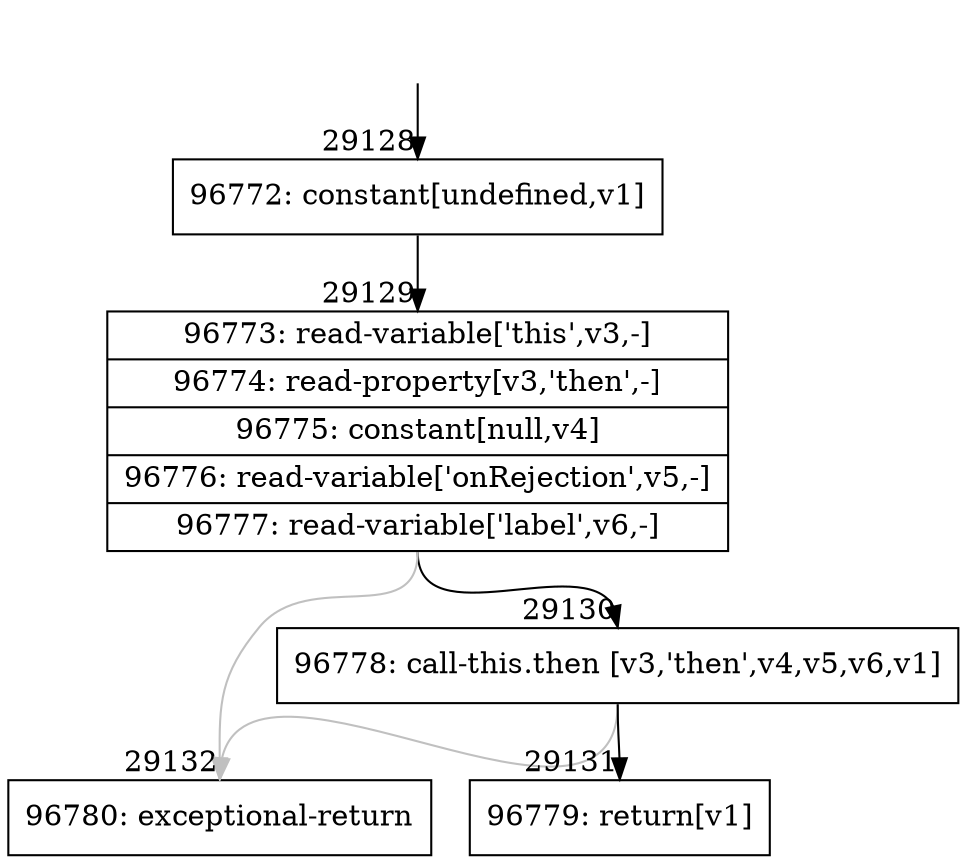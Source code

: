 digraph {
rankdir="TD"
BB_entry2575[shape=none,label=""];
BB_entry2575 -> BB29128 [tailport=s, headport=n, headlabel="    29128"]
BB29128 [shape=record label="{96772: constant[undefined,v1]}" ] 
BB29128 -> BB29129 [tailport=s, headport=n, headlabel="      29129"]
BB29129 [shape=record label="{96773: read-variable['this',v3,-]|96774: read-property[v3,'then',-]|96775: constant[null,v4]|96776: read-variable['onRejection',v5,-]|96777: read-variable['label',v6,-]}" ] 
BB29129 -> BB29130 [tailport=s, headport=n, headlabel="      29130"]
BB29129 -> BB29132 [tailport=s, headport=n, color=gray, headlabel="      29132"]
BB29130 [shape=record label="{96778: call-this.then [v3,'then',v4,v5,v6,v1]}" ] 
BB29130 -> BB29131 [tailport=s, headport=n, headlabel="      29131"]
BB29130 -> BB29132 [tailport=s, headport=n, color=gray]
BB29131 [shape=record label="{96779: return[v1]}" ] 
BB29132 [shape=record label="{96780: exceptional-return}" ] 
//#$~ 52489
}

